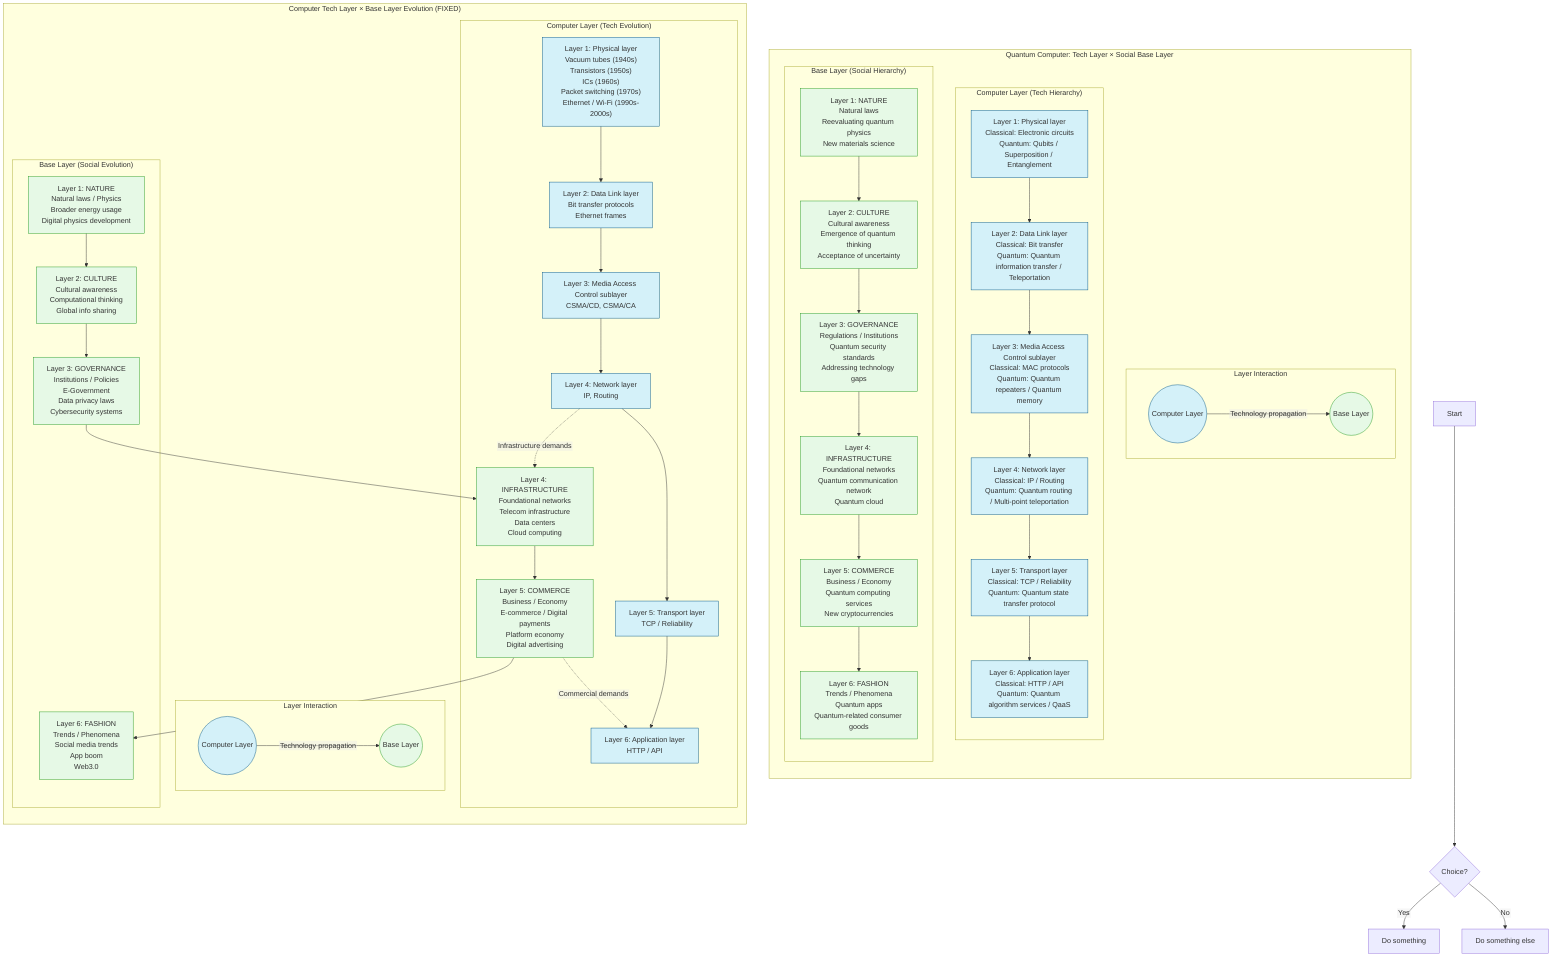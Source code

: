 %%{init: {
  "theme": "default",
  "flowchart": { 
    "htmlLabels": false,
    "fontFamily": "Arial"
  }
}}%%
flowchart TB
   A[Start] --> B{Choice?}
   B -->|Yes| C[Do something]
   B -->|No| D[Do something else]

  %% Quantum computer diagram
  subgraph QD["Quantum Computer: Tech Layer × Social Base Layer"]
    direction TB

    subgraph Q_interplay["Layer Interaction"]
      QC_compID(("Computer Layer")):::computerLayer
      QB_baseID(("Base Layer")):::baseLayer
      QC_compID -- "Technology propagation" --> QB_baseID
    end

    subgraph compLayer["Computer Layer (Tech Hierarchy)"]
      direction TB
      QC1["Layer 1: Physical layer<br/>Classical: Electronic circuits<br/>Quantum: Qubits / Superposition / Entanglement"]:::computerLayer --> QC2["Layer 2: Data Link layer<br/>Classical: Bit transfer<br/>Quantum: Quantum information transfer / Teleportation"]:::computerLayer
      QC2 --> QC3["Layer 3: Media Access Control sublayer<br/>Classical: MAC protocols<br/>Quantum: Quantum repeaters / Quantum memory"]:::computerLayer
      QC3 --> QC4["Layer 4: Network layer<br/>Classical: IP / Routing<br/>Quantum: Quantum routing / Multi-point teleportation"]:::computerLayer
      QC4 --> QC5["Layer 5: Transport layer<br/>Classical: TCP / Reliability<br/>Quantum: Quantum state transfer protocol"]:::computerLayer
      QC5 --> QC6["Layer 6: Application layer<br/>Classical: HTTP / API<br/>Quantum: Quantum algorithm services / QaaS"]:::computerLayer
    end

    subgraph baseLayer["Base Layer (Social Hierarchy)"]
      direction TB
      QB1["Layer 1: NATURE<br/>Natural laws<br/>Reevaluating quantum physics<br/>New materials science"]:::baseLayer --> QB2["Layer 2: CULTURE<br/>Cultural awareness<br/>Emergence of quantum thinking<br/>Acceptance of uncertainty"]:::baseLayer
      QB2 --> QB3["Layer 3: GOVERNANCE<br/>Regulations / Institutions<br/>Quantum security standards<br/>Addressing technology gaps"]:::baseLayer
      QB3 --> QB4["Layer 4: INFRASTRUCTURE<br/>Foundational networks<br/>Quantum communication network<br/>Quantum cloud"]:::baseLayer
      QB4 --> QB5["Layer 5: COMMERCE<br/>Business / Economy<br/>Quantum computing services<br/>New cryptocurrencies"]:::baseLayer
      QB5 --> QB6["Layer 6: FASHION<br/>Trends / Phenomena<br/>Quantum apps<br/>Quantum-related consumer goods"]:::baseLayer
    end
  end

  %% Classical computer diagram
  subgraph CD["Computer Tech Layer × Base Layer Evolution (FIXED)"]
    direction TB

    subgraph C_interplay["Layer Interaction"]
      CL_compLayerID(("Computer Layer")):::computerLayer
      CB_baseLayerID(("Base Layer")):::baseLayer
      CL_compLayerID -- "Technology propagation" --> CB_baseLayerID
    end

    subgraph compLayerC["Computer Layer (Tech Evolution)"]
      direction TB
      CL1["Layer 1: Physical layer<br/>Vacuum tubes (1940s)<br/>Transistors (1950s)<br/>ICs (1960s)<br/>Packet switching (1970s)<br/>Ethernet / Wi-Fi (1990s-2000s)"]:::computerLayer --> CL2["Layer 2: Data Link layer<br/>Bit transfer protocols<br/>Ethernet frames"]:::computerLayer
      CL2 --> CL3["Layer 3: Media Access Control sublayer<br/>CSMA/CD, CSMA/CA"]:::computerLayer
      CL3 --> CL4["Layer 4: Network layer<br/>IP, Routing"]:::computerLayer
      CL4 --> CL5["Layer 5: Transport layer<br/>TCP / Reliability"]:::computerLayer
      CL5 --> CL6["Layer 6: Application layer<br/>HTTP / API"]:::computerLayer

      %% Dotted lines for cross-layer requirements
      CL4 -. "Infrastructure demands" .-> CB4
      CB5 -. "Commercial demands" .-> CL6
    end

    subgraph baseLayerC["Base Layer (Social Evolution)"]
      direction TB
      CB1["Layer 1: NATURE<br/>Natural laws / Physics<br/>Broader energy usage<br/>Digital physics development"]:::baseLayer --> CB2["Layer 2: CULTURE<br/>Cultural awareness<br/>Computational thinking<br/>Global info sharing"]:::baseLayer
      CB2 --> CB3["Layer 3: GOVERNANCE<br/>Institutions / Policies<br/>E-Government<br/>Data privacy laws<br/>Cybersecurity systems"]:::baseLayer
      CB3 --> CB4["Layer 4: INFRASTRUCTURE<br/>Foundational networks<br/>Telecom infrastructure<br/>Data centers<br/>Cloud computing"]:::baseLayer
      CB4 --> CB5["Layer 5: COMMERCE<br/>Business / Economy<br/>E-commerce / Digital payments<br/>Platform economy<br/>Digital advertising"]:::baseLayer
      CB5 --> CB6["Layer 6: FASHION<br/>Trends / Phenomena<br/>Social media trends<br/>App boom<br/>Web3.0"]:::baseLayer
    end
  end

  %% --- Style definitions ---
  classDef computerLayer fill:#d4f1f9,stroke:#058,stroke-width:1px
  classDef baseLayer     fill:#e6f9e6,stroke:#292,stroke-width:1px
  classDef shortTerm     fill:#ffe6cc,stroke:#d79b00,stroke-width:1px
  classDef midTerm       fill:#fff2cc,stroke:#d6b656,stroke-width:1px
  classDef longTerm      fill:#e1d5e7,stroke:#9673a6,stroke-width:1px
  classDef earlyPeriod   fill:#ffe6cc,stroke:#d79b00,stroke-width:1px
  classDef mainPeriod    fill:#fff2cc,stroke:#d6b656,stroke-width:1px
  classDef ubiqPeriod    fill:#e1d5e7,stroke:#9673a6,stroke-width:1px